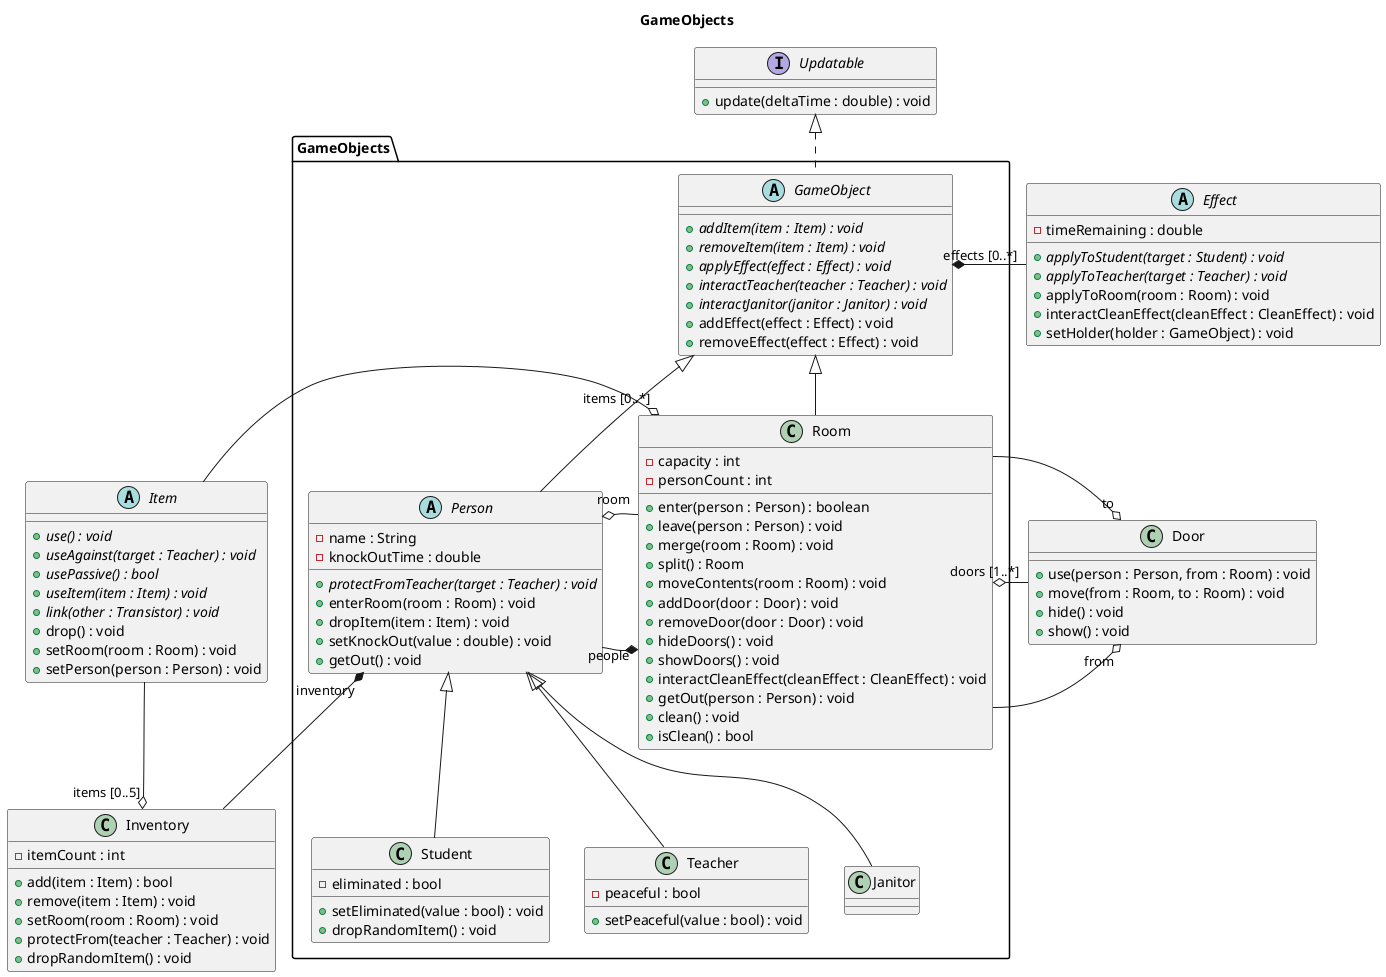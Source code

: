 @startuml game-objects

title GameObjects

package GameObjects {
	abstract GameObject {
		+ {abstract} addItem(item : Item) : void
		+ {abstract} removeItem(item : Item) : void
		+ {abstract} applyEffect(effect : Effect) : void
		+ {abstract} interactTeacher(teacher : Teacher) : void
		+ {abstract} interactJanitor(janitor : Janitor) : void
		+ addEffect(effect : Effect) : void
		+ removeEffect(effect : Effect) : void
	}

	abstract Person {
		- name : String
		- knockOutTime : double
		+ {abstract} protectFromTeacher(target : Teacher) : void
		+ enterRoom(room : Room) : void
		+ dropItem(item : Item) : void
		+ setKnockOut(value : double) : void
		+ getOut() : void
	}

	class Student {
		- eliminated : bool
		+ setEliminated(value : bool) : void
		+ dropRandomItem() : void
	}
	class Teacher {
		- peaceful : bool
		+ setPeaceful(value : bool) : void
	}

	class Janitor

	class Room {
		- capacity : int
		- personCount : int
		+ enter(person : Person) : boolean
		+ leave(person : Person) : void
		+ merge(room : Room) : void
		+ split() : Room
		+ moveContents(room : Room) : void
		+ addDoor(door : Door) : void
		+ removeDoor(door : Door) : void 
		+ hideDoors() : void
		+ showDoors() : void
		+ interactCleanEffect(cleanEffect : CleanEffect) : void
		+ getOut(person : Person) : void
		+ clean() : void
		+ isClean() : bool
	}
	
}

interface Updatable {
	+ update(deltaTime : double) : void
}

class Door {
	+ use(person : Person, from : Room) : void
	+ move(from : Room, to : Room) : void
	+ hide() : void
	+ show() : void
}

class Inventory {
	- itemCount : int
	+ add(item : Item) : bool
	+ remove(item : Item) : void
	+ setRoom(room : Room) : void
	+ protectFrom(teacher : Teacher) : void
	+ dropRandomItem() : void
}

abstract Effect {
	- timeRemaining : double
	+ {abstract} applyToStudent(target : Student) : void
	+ {abstract} applyToTeacher(target : Teacher) : void
    + applyToRoom(room : Room) : void
    + interactCleanEffect(cleanEffect : CleanEffect) : void
	+ setHolder(holder : GameObject) : void
}

abstract Item {
	+ {abstract} use() : void
	+ {abstract} useAgainst(target : Teacher) : void
	+ {abstract} usePassive() : bool
	+ {abstract} useItem(item : Item) : void
	+ {abstract} link(other : Transistor) : void
	+ drop() : void
	+ setRoom(room : Room) : void
	+ setPerson(person : Person) : void	
}

Updatable <|.- GameObject
GameObject <|-- Person
GameObject <|-- Room
Person <|-- Teacher
Person <|-- Student
Person <|-- Janitor

Room "people" *-left- Person
Person "room" o-right- Room
Room "doors [1..*]" o-- Door
Person "inventory" *-- Inventory
Room "items [0..*]" o- Item
GameObject "effects [0..*]" *-left- Effect

Door "from" o- Room
Door "to" o- Room
Inventory "items [0..5]" o-up- Item

@enduml